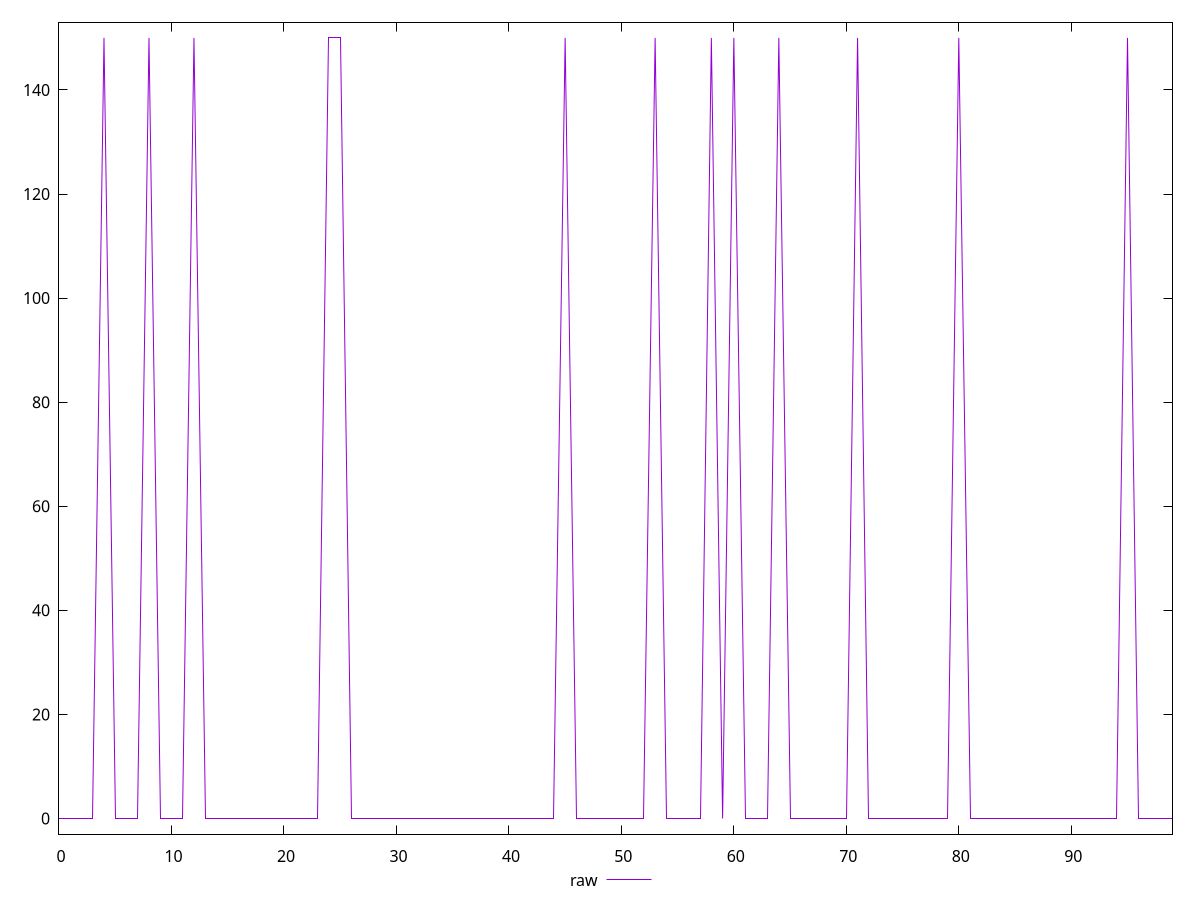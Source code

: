 reset

$raw <<EOF
0 0
1 0
2 0
3 0
4 150
5 0
6 0
7 0
8 150
9 0
10 0
11 0
12 150
13 0
14 0
15 0
16 0
17 0
18 0
19 0
20 0
21 0
22 0
23 0
24 150
25 150
26 0
27 0
28 0
29 0
30 0
31 0
32 0
33 0
34 0
35 0
36 0
37 0
38 0
39 0
40 0
41 0
42 0
43 0
44 0
45 150
46 0
47 0
48 0
49 0
50 0
51 0
52 0
53 150
54 0
55 0
56 0
57 0
58 150
59 0
60 150
61 0
62 0
63 0
64 150
65 0
66 0
67 0
68 0
69 0
70 0
71 150
72 0
73 0
74 0
75 0
76 0
77 0
78 0
79 0
80 150
81 0
82 0
83 0
84 0
85 0
86 0
87 0
88 0
89 0
90 0
91 0
92 0
93 0
94 0
95 150
96 0
97 0
98 0
99 0
EOF

set key outside below
set xrange [0:99]
set yrange [-3:153]
set trange [-3:153]
set terminal svg size 640, 500 enhanced background rgb 'white'
set output "report_00015_2021-02-09T16-11-33.973Z/unminified-css/samples/pages+cached+noadtech/raw/values.svg"

plot $raw title "raw" with line

reset
